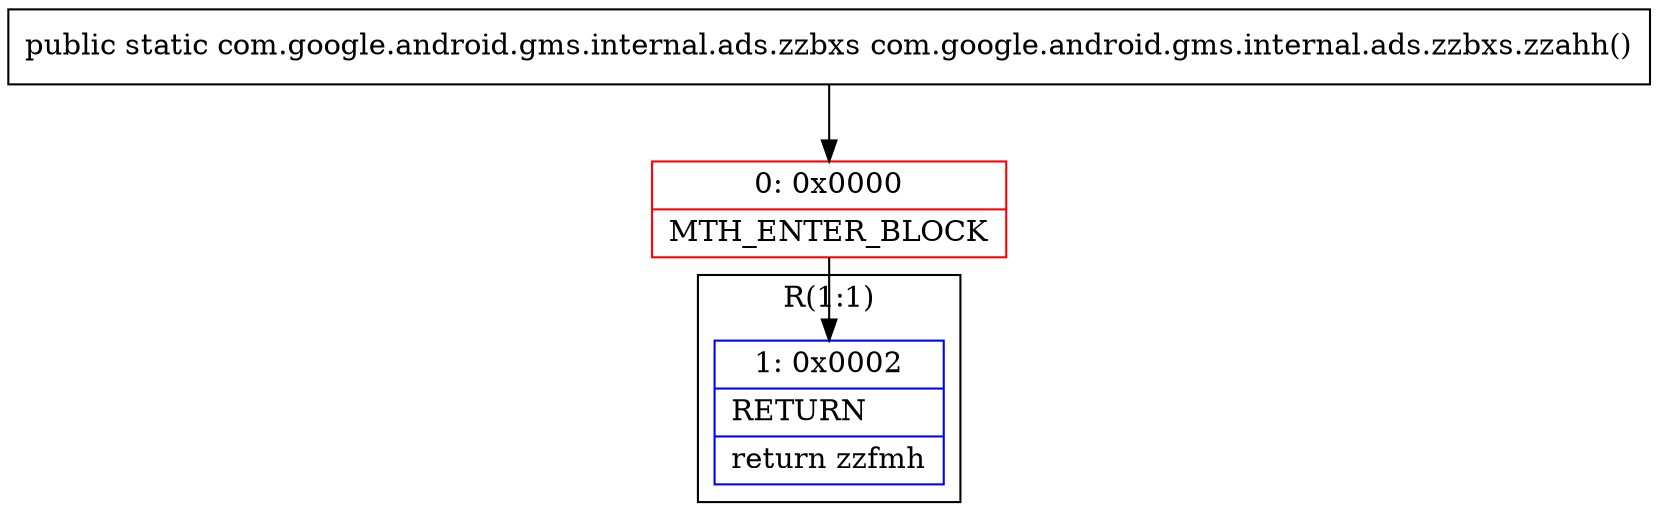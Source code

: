 digraph "CFG forcom.google.android.gms.internal.ads.zzbxs.zzahh()Lcom\/google\/android\/gms\/internal\/ads\/zzbxs;" {
subgraph cluster_Region_942060146 {
label = "R(1:1)";
node [shape=record,color=blue];
Node_1 [shape=record,label="{1\:\ 0x0002|RETURN\l|return zzfmh\l}"];
}
Node_0 [shape=record,color=red,label="{0\:\ 0x0000|MTH_ENTER_BLOCK\l}"];
MethodNode[shape=record,label="{public static com.google.android.gms.internal.ads.zzbxs com.google.android.gms.internal.ads.zzbxs.zzahh() }"];
MethodNode -> Node_0;
Node_0 -> Node_1;
}

